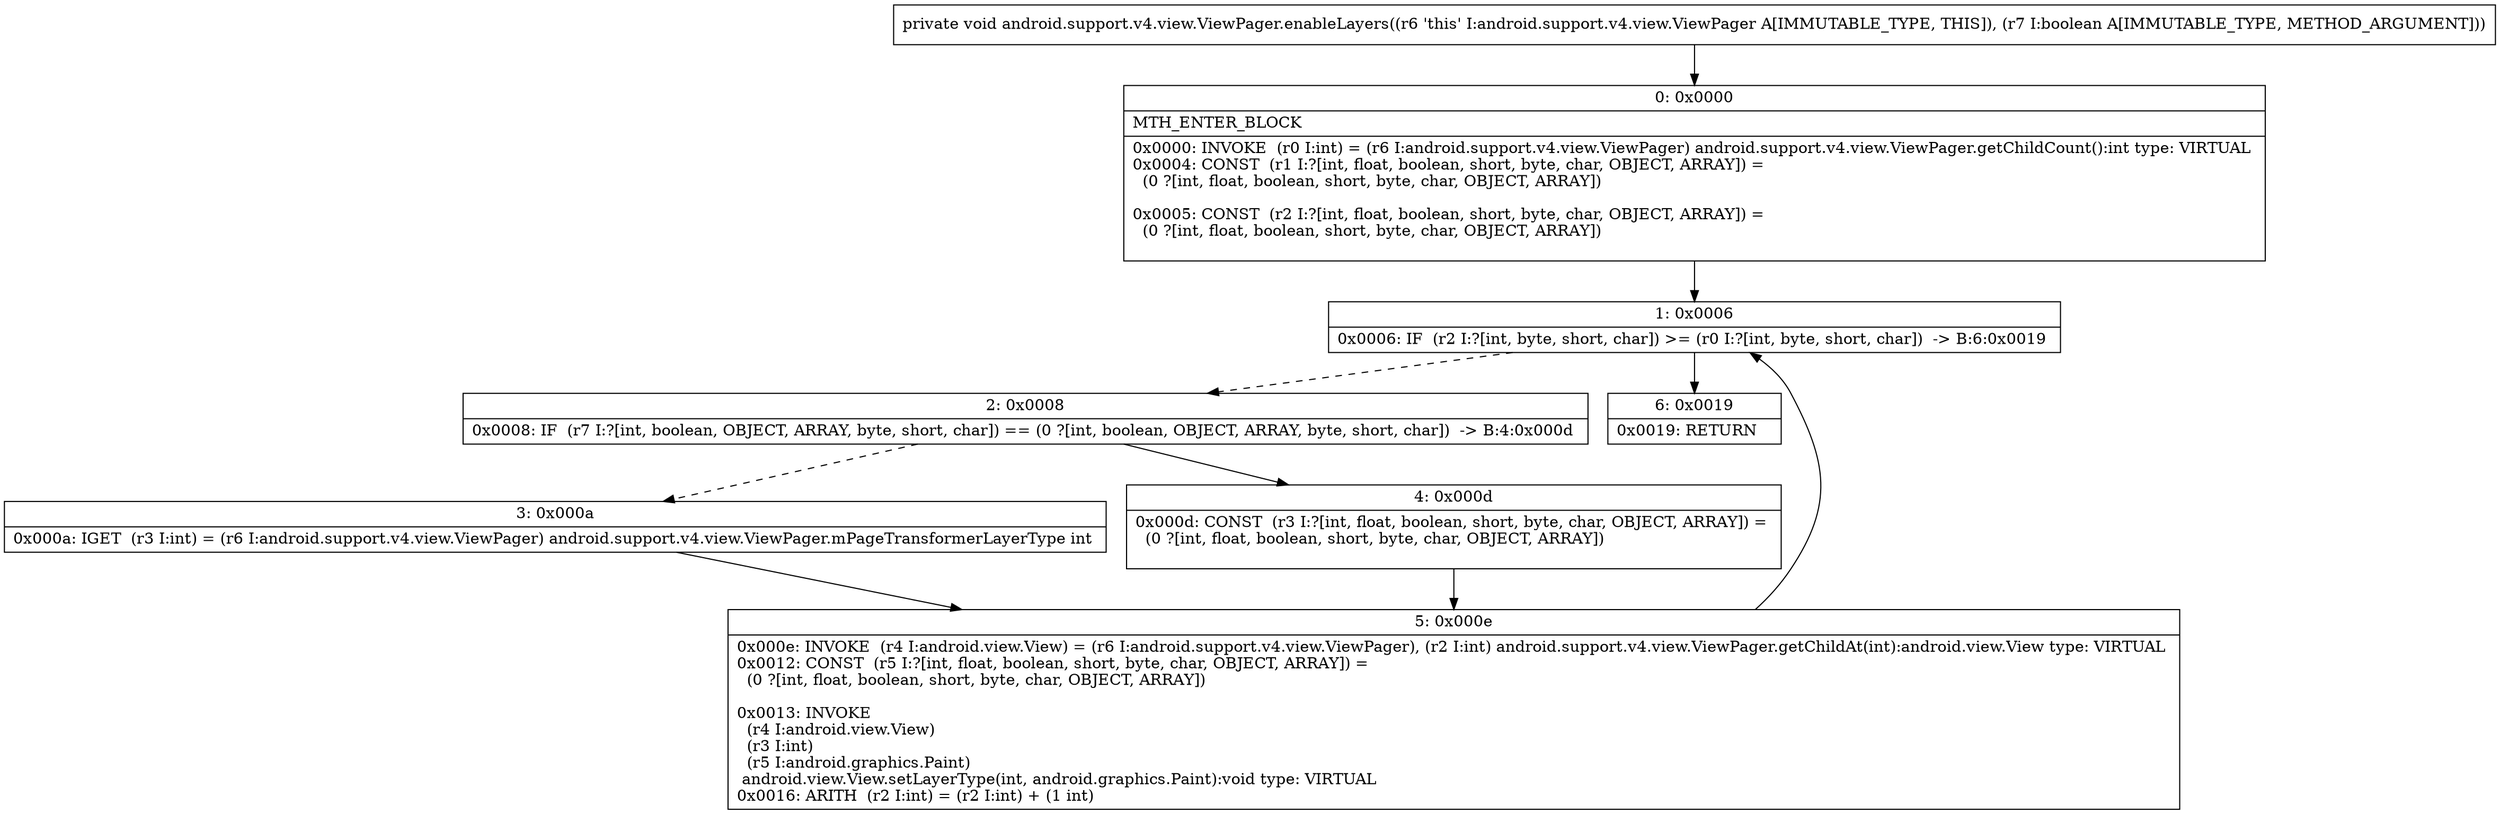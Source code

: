 digraph "CFG forandroid.support.v4.view.ViewPager.enableLayers(Z)V" {
Node_0 [shape=record,label="{0\:\ 0x0000|MTH_ENTER_BLOCK\l|0x0000: INVOKE  (r0 I:int) = (r6 I:android.support.v4.view.ViewPager) android.support.v4.view.ViewPager.getChildCount():int type: VIRTUAL \l0x0004: CONST  (r1 I:?[int, float, boolean, short, byte, char, OBJECT, ARRAY]) = \l  (0 ?[int, float, boolean, short, byte, char, OBJECT, ARRAY])\l \l0x0005: CONST  (r2 I:?[int, float, boolean, short, byte, char, OBJECT, ARRAY]) = \l  (0 ?[int, float, boolean, short, byte, char, OBJECT, ARRAY])\l \l}"];
Node_1 [shape=record,label="{1\:\ 0x0006|0x0006: IF  (r2 I:?[int, byte, short, char]) \>= (r0 I:?[int, byte, short, char])  \-\> B:6:0x0019 \l}"];
Node_2 [shape=record,label="{2\:\ 0x0008|0x0008: IF  (r7 I:?[int, boolean, OBJECT, ARRAY, byte, short, char]) == (0 ?[int, boolean, OBJECT, ARRAY, byte, short, char])  \-\> B:4:0x000d \l}"];
Node_3 [shape=record,label="{3\:\ 0x000a|0x000a: IGET  (r3 I:int) = (r6 I:android.support.v4.view.ViewPager) android.support.v4.view.ViewPager.mPageTransformerLayerType int \l}"];
Node_4 [shape=record,label="{4\:\ 0x000d|0x000d: CONST  (r3 I:?[int, float, boolean, short, byte, char, OBJECT, ARRAY]) = \l  (0 ?[int, float, boolean, short, byte, char, OBJECT, ARRAY])\l \l}"];
Node_5 [shape=record,label="{5\:\ 0x000e|0x000e: INVOKE  (r4 I:android.view.View) = (r6 I:android.support.v4.view.ViewPager), (r2 I:int) android.support.v4.view.ViewPager.getChildAt(int):android.view.View type: VIRTUAL \l0x0012: CONST  (r5 I:?[int, float, boolean, short, byte, char, OBJECT, ARRAY]) = \l  (0 ?[int, float, boolean, short, byte, char, OBJECT, ARRAY])\l \l0x0013: INVOKE  \l  (r4 I:android.view.View)\l  (r3 I:int)\l  (r5 I:android.graphics.Paint)\l android.view.View.setLayerType(int, android.graphics.Paint):void type: VIRTUAL \l0x0016: ARITH  (r2 I:int) = (r2 I:int) + (1 int) \l}"];
Node_6 [shape=record,label="{6\:\ 0x0019|0x0019: RETURN   \l}"];
MethodNode[shape=record,label="{private void android.support.v4.view.ViewPager.enableLayers((r6 'this' I:android.support.v4.view.ViewPager A[IMMUTABLE_TYPE, THIS]), (r7 I:boolean A[IMMUTABLE_TYPE, METHOD_ARGUMENT])) }"];
MethodNode -> Node_0;
Node_0 -> Node_1;
Node_1 -> Node_2[style=dashed];
Node_1 -> Node_6;
Node_2 -> Node_3[style=dashed];
Node_2 -> Node_4;
Node_3 -> Node_5;
Node_4 -> Node_5;
Node_5 -> Node_1;
}

